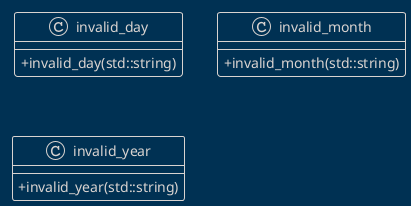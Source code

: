 @startuml
skinparam classAttributeIconSize 0
!theme blueprint



/' Objects '/

class invalid_day {
	+invalid_day(std::string)
}


class invalid_month {
	+invalid_month(std::string)
}


class invalid_year {
	+invalid_year(std::string)
}





/' Inheritance relationships '/




/' Aggregation relationships '/





/' Nested objects '/



@enduml
